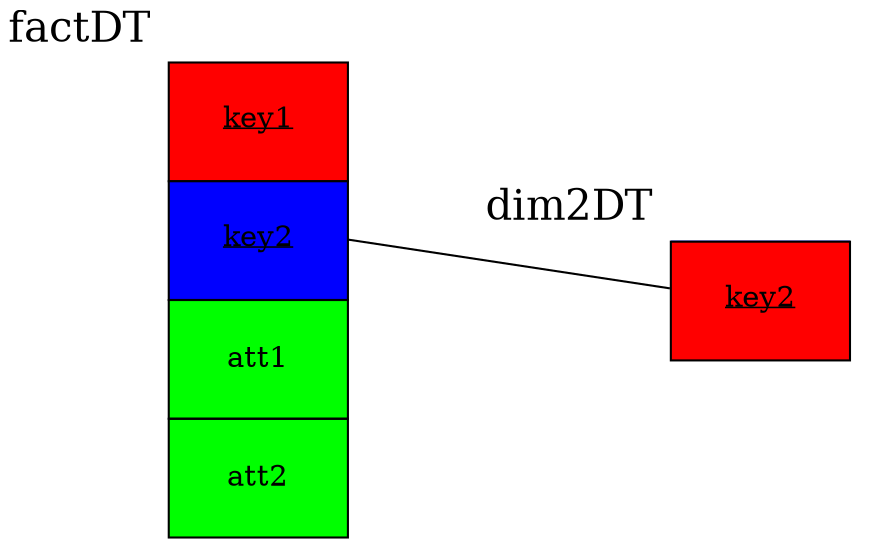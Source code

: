 digraph G {
	layout="circo";
	factDT:key2->dim2DT:key2[ arrowhead=none ];
	dim2DT [ label=<<table border="0" bgcolor="blue" cellborder="1" cellspacing="0" cellpadding="20"><tr> <td bgcolor="red" port="key2"> <u>key2</u> </td> </tr></table>>, root=true, shape=plaintext, xlabel=<<font point-size="20">dim2DT</font>> ];
	factDT [ label=<<table border="0" bgcolor="green" cellborder="1" cellspacing="0" cellpadding="20"><tr> <td bgcolor="red" port="key1"> <u>key1</u> </td> </tr><tr> <td bgcolor="blue" port="key2"> <u>key2</u> </td> </tr><tr> <td port="att1">att1</td> </tr><tr> <td port="att2">att2</td> </tr></table>>, root=true, shape=plaintext, xlabel=<<font point-size="20">factDT</font>> ];

}
